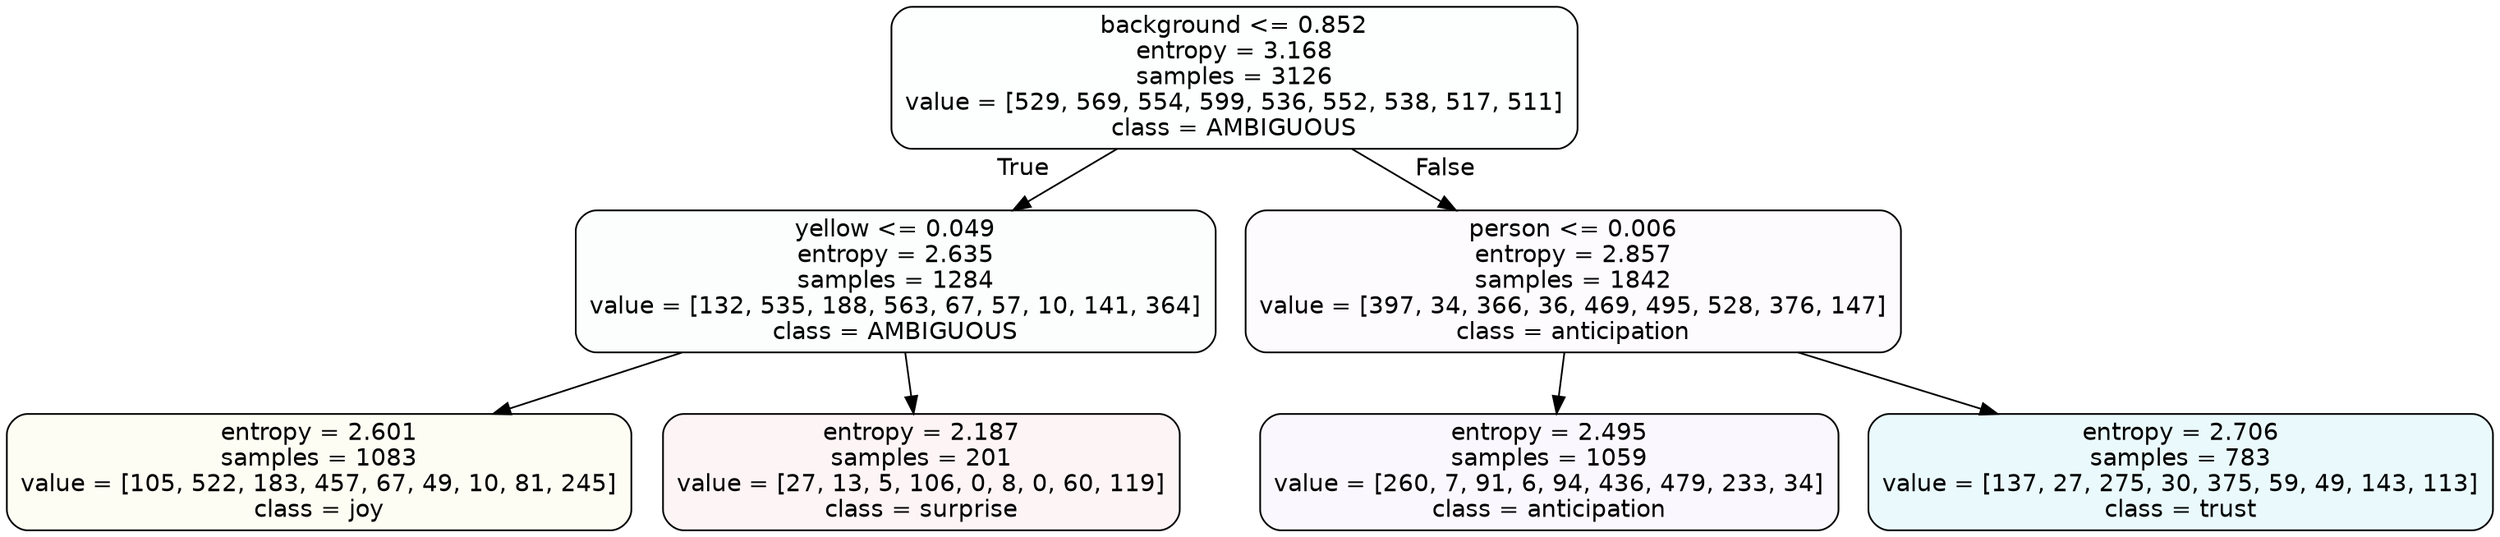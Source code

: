 digraph Tree {
node [shape=box, style="filled, rounded", color="black", fontname=helvetica] ;
edge [fontname=helvetica] ;
0 [label="background <= 0.852\nentropy = 3.168\nsamples = 3126\nvalue = [529, 569, 554, 599, 536, 552, 538, 517, 511]\nclass = AMBIGUOUS", fillcolor="#39e58102"] ;
1 [label="yellow <= 0.049\nentropy = 2.635\nsamples = 1284\nvalue = [132, 535, 188, 563, 67, 57, 10, 141, 364]\nclass = AMBIGUOUS", fillcolor="#39e58105"] ;
0 -> 1 [labeldistance=2.5, labelangle=45, headlabel="True"] ;
2 [label="entropy = 2.601\nsamples = 1083\nvalue = [105, 522, 183, 457, 67, 49, 10, 81, 245]\nclass = joy", fillcolor="#d7e5390d"] ;
1 -> 2 ;
3 [label="entropy = 2.187\nsamples = 201\nvalue = [27, 13, 5, 106, 0, 8, 0, 60, 119]\nclass = surprise", fillcolor="#e539640e"] ;
1 -> 3 ;
4 [label="person <= 0.006\nentropy = 2.857\nsamples = 1842\nvalue = [397, 34, 366, 36, 469, 495, 528, 376, 147]\nclass = anticipation", fillcolor="#8139e504"] ;
0 -> 4 [labeldistance=2.5, labelangle=-45, headlabel="False"] ;
5 [label="entropy = 2.495\nsamples = 1059\nvalue = [260, 7, 91, 6, 94, 436, 479, 233, 34]\nclass = anticipation", fillcolor="#8139e509"] ;
4 -> 5 ;
6 [label="entropy = 2.706\nsamples = 783\nvalue = [137, 27, 275, 30, 375, 59, 49, 143, 113]\nclass = trust", fillcolor="#39d7e51b"] ;
4 -> 6 ;
}